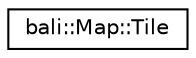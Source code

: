 digraph "Graphical Class Hierarchy"
{
  edge [fontname="Helvetica",fontsize="10",labelfontname="Helvetica",labelfontsize="10"];
  node [fontname="Helvetica",fontsize="10",shape=record];
  rankdir="LR";
  Node1 [label="bali::Map::Tile",height=0.2,width=0.4,color="black", fillcolor="white", style="filled",URL="$structbali_1_1_map_1_1_tile.html"];
}

